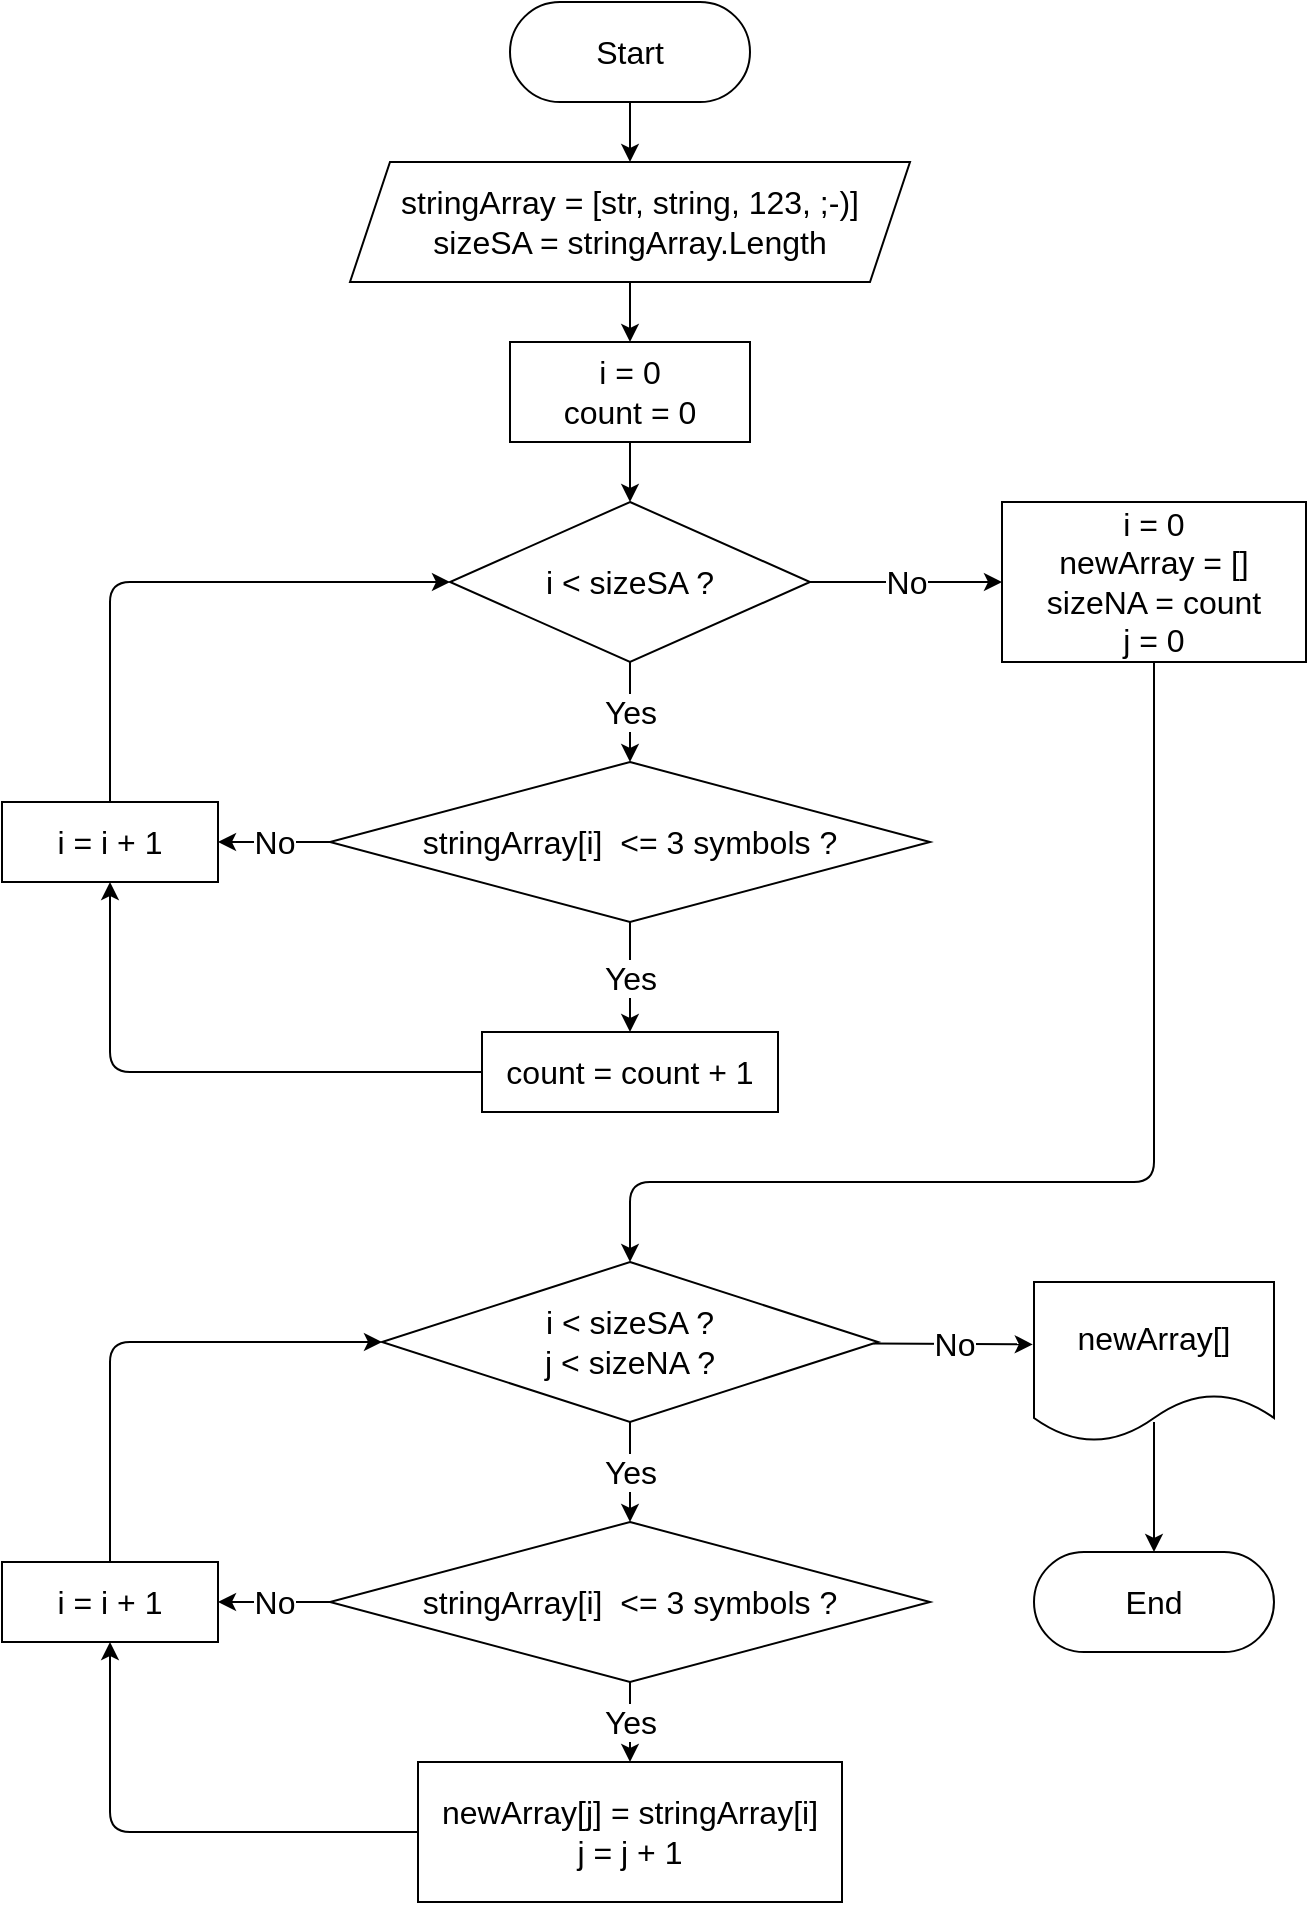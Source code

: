 <mxfile>
    <diagram id="_iyd0RSueSTDXp5RRMF0" name="Страница 1">
        <mxGraphModel dx="768" dy="566" grid="1" gridSize="10" guides="1" tooltips="1" connect="1" arrows="1" fold="1" page="1" pageScale="1" pageWidth="827" pageHeight="1169" math="0" shadow="0">
            <root>
                <mxCell id="0"/>
                <mxCell id="1" parent="0"/>
                <mxCell id="11" value="" style="edgeStyle=none;html=1;" edge="1" parent="1" source="2" target="10">
                    <mxGeometry relative="1" as="geometry"/>
                </mxCell>
                <mxCell id="2" value="Start" style="rounded=1;whiteSpace=wrap;html=1;arcSize=50;fontSize=16;" parent="1" vertex="1">
                    <mxGeometry x="354" y="30" width="120" height="50" as="geometry"/>
                </mxCell>
                <mxCell id="13" value="" style="edgeStyle=none;html=1;" edge="1" parent="1" source="10" target="12">
                    <mxGeometry relative="1" as="geometry"/>
                </mxCell>
                <mxCell id="10" value="&lt;span style=&quot;font-size: 16px&quot;&gt;stringArray = [str, string, 123, ;-)]&lt;br&gt;sizeSA = stringArray.Length&lt;br&gt;&lt;/span&gt;" style="shape=parallelogram;perimeter=parallelogramPerimeter;whiteSpace=wrap;html=1;fixedSize=1;" vertex="1" parent="1">
                    <mxGeometry x="274" y="110" width="280" height="60" as="geometry"/>
                </mxCell>
                <mxCell id="15" value="" style="edgeStyle=none;html=1;fontSize=16;" edge="1" parent="1" source="12" target="14">
                    <mxGeometry relative="1" as="geometry"/>
                </mxCell>
                <mxCell id="12" value="i = 0&lt;br&gt;count = 0" style="whiteSpace=wrap;html=1;fontSize=16;" vertex="1" parent="1">
                    <mxGeometry x="354" y="200" width="120" height="50" as="geometry"/>
                </mxCell>
                <mxCell id="17" value="Yes" style="edgeStyle=none;html=1;fontSize=16;" edge="1" parent="1" source="14">
                    <mxGeometry relative="1" as="geometry">
                        <mxPoint x="414" y="410" as="targetPoint"/>
                    </mxGeometry>
                </mxCell>
                <mxCell id="26" value="No" style="edgeStyle=none;html=1;fontSize=16;" edge="1" parent="1" source="14" target="25">
                    <mxGeometry relative="1" as="geometry"/>
                </mxCell>
                <mxCell id="14" value="i &amp;lt; sizeSA ?" style="rhombus;whiteSpace=wrap;html=1;fontSize=16;" vertex="1" parent="1">
                    <mxGeometry x="324" y="280" width="180" height="80" as="geometry"/>
                </mxCell>
                <mxCell id="20" value="Yes" style="edgeStyle=none;html=1;fontSize=16;" edge="1" parent="1" source="18" target="19">
                    <mxGeometry relative="1" as="geometry"/>
                </mxCell>
                <mxCell id="22" value="No" style="edgeStyle=none;html=1;fontSize=16;" edge="1" parent="1" source="18" target="21">
                    <mxGeometry relative="1" as="geometry"/>
                </mxCell>
                <mxCell id="18" value="stringArray[i]&amp;nbsp; &amp;lt;= 3 symbols ?" style="rhombus;whiteSpace=wrap;html=1;fontSize=16;" vertex="1" parent="1">
                    <mxGeometry x="264" y="410" width="300" height="80" as="geometry"/>
                </mxCell>
                <mxCell id="23" style="edgeStyle=none;html=1;exitX=0;exitY=0.5;exitDx=0;exitDy=0;entryX=0.5;entryY=1;entryDx=0;entryDy=0;fontSize=16;" edge="1" parent="1" source="19" target="21">
                    <mxGeometry relative="1" as="geometry">
                        <Array as="points">
                            <mxPoint x="154" y="565"/>
                        </Array>
                    </mxGeometry>
                </mxCell>
                <mxCell id="19" value="count = count + 1" style="whiteSpace=wrap;html=1;fontSize=16;" vertex="1" parent="1">
                    <mxGeometry x="340" y="545" width="148" height="40" as="geometry"/>
                </mxCell>
                <mxCell id="24" style="edgeStyle=none;html=1;exitX=0.5;exitY=0;exitDx=0;exitDy=0;entryX=0;entryY=0.5;entryDx=0;entryDy=0;fontSize=16;" edge="1" parent="1" source="21" target="14">
                    <mxGeometry relative="1" as="geometry">
                        <Array as="points">
                            <mxPoint x="154" y="320"/>
                        </Array>
                    </mxGeometry>
                </mxCell>
                <mxCell id="21" value="i = i + 1" style="whiteSpace=wrap;html=1;fontSize=16;" vertex="1" parent="1">
                    <mxGeometry x="100" y="430" width="108" height="40" as="geometry"/>
                </mxCell>
                <mxCell id="45" style="edgeStyle=none;html=1;exitX=0.5;exitY=1;exitDx=0;exitDy=0;entryX=0.5;entryY=0;entryDx=0;entryDy=0;fontSize=16;" edge="1" parent="1" source="25" target="36">
                    <mxGeometry relative="1" as="geometry">
                        <Array as="points">
                            <mxPoint x="676" y="620"/>
                            <mxPoint x="414" y="620"/>
                        </Array>
                    </mxGeometry>
                </mxCell>
                <mxCell id="25" value="i = 0&lt;br&gt;newArray = []&lt;br&gt;sizeNA = count&lt;br&gt;j = 0" style="whiteSpace=wrap;html=1;fontSize=16;" vertex="1" parent="1">
                    <mxGeometry x="600" y="280" width="152" height="80" as="geometry"/>
                </mxCell>
                <mxCell id="35" value="Yes" style="edgeStyle=none;html=1;fontSize=16;" edge="1" parent="1" source="36">
                    <mxGeometry relative="1" as="geometry">
                        <mxPoint x="414" y="790" as="targetPoint"/>
                    </mxGeometry>
                </mxCell>
                <mxCell id="47" value="No" style="edgeStyle=none;html=1;fontSize=16;entryX=-0.005;entryY=0.39;entryDx=0;entryDy=0;entryPerimeter=0;" edge="1" parent="1" source="36" target="48">
                    <mxGeometry relative="1" as="geometry">
                        <mxPoint x="626" y="700" as="targetPoint"/>
                    </mxGeometry>
                </mxCell>
                <mxCell id="36" value="i &amp;lt; sizeSA ?&lt;br&gt;j &amp;lt; sizeNA ?" style="rhombus;whiteSpace=wrap;html=1;fontSize=16;" vertex="1" parent="1">
                    <mxGeometry x="290" y="660" width="248" height="80" as="geometry"/>
                </mxCell>
                <mxCell id="37" value="Yes" style="edgeStyle=none;html=1;fontSize=16;" edge="1" parent="1" source="39" target="41">
                    <mxGeometry relative="1" as="geometry"/>
                </mxCell>
                <mxCell id="38" value="No" style="edgeStyle=none;html=1;fontSize=16;" edge="1" parent="1" source="39" target="43">
                    <mxGeometry relative="1" as="geometry"/>
                </mxCell>
                <mxCell id="39" value="stringArray[i]&amp;nbsp; &amp;lt;= 3 symbols ?" style="rhombus;whiteSpace=wrap;html=1;fontSize=16;" vertex="1" parent="1">
                    <mxGeometry x="264" y="790" width="300" height="80" as="geometry"/>
                </mxCell>
                <mxCell id="40" style="edgeStyle=none;html=1;exitX=0;exitY=0.5;exitDx=0;exitDy=0;entryX=0.5;entryY=1;entryDx=0;entryDy=0;fontSize=16;" edge="1" parent="1" source="41" target="43">
                    <mxGeometry relative="1" as="geometry">
                        <Array as="points">
                            <mxPoint x="154" y="945"/>
                        </Array>
                    </mxGeometry>
                </mxCell>
                <mxCell id="41" value="newArray[j] = stringArray[i]&lt;br&gt;j = j + 1" style="whiteSpace=wrap;html=1;fontSize=16;" vertex="1" parent="1">
                    <mxGeometry x="308" y="910" width="212" height="70" as="geometry"/>
                </mxCell>
                <mxCell id="42" style="edgeStyle=none;html=1;exitX=0.5;exitY=0;exitDx=0;exitDy=0;entryX=0;entryY=0.5;entryDx=0;entryDy=0;fontSize=16;" edge="1" parent="1" source="43" target="36">
                    <mxGeometry relative="1" as="geometry">
                        <Array as="points">
                            <mxPoint x="154" y="700"/>
                        </Array>
                    </mxGeometry>
                </mxCell>
                <mxCell id="43" value="i = i + 1" style="whiteSpace=wrap;html=1;fontSize=16;" vertex="1" parent="1">
                    <mxGeometry x="100" y="810" width="108" height="40" as="geometry"/>
                </mxCell>
                <mxCell id="50" value="" style="edgeStyle=none;html=1;fontSize=16;exitX=0.5;exitY=0.875;exitDx=0;exitDy=0;exitPerimeter=0;" edge="1" parent="1" source="48" target="49">
                    <mxGeometry relative="1" as="geometry"/>
                </mxCell>
                <mxCell id="48" value="newArray[]" style="shape=document;whiteSpace=wrap;html=1;boundedLbl=1;fontSize=16;" vertex="1" parent="1">
                    <mxGeometry x="616" y="670" width="120" height="80" as="geometry"/>
                </mxCell>
                <mxCell id="49" value="End" style="rounded=1;whiteSpace=wrap;html=1;arcSize=50;fontSize=16;" vertex="1" parent="1">
                    <mxGeometry x="616" y="805" width="120" height="50" as="geometry"/>
                </mxCell>
            </root>
        </mxGraphModel>
    </diagram>
</mxfile>
